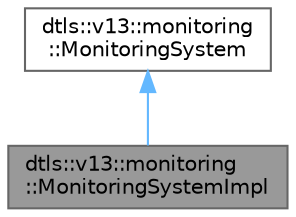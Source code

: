 digraph "dtls::v13::monitoring::MonitoringSystemImpl"
{
 // LATEX_PDF_SIZE
  bgcolor="transparent";
  edge [fontname=Helvetica,fontsize=10,labelfontname=Helvetica,labelfontsize=10];
  node [fontname=Helvetica,fontsize=10,shape=box,height=0.2,width=0.4];
  Node1 [id="Node000001",label="dtls::v13::monitoring\l::MonitoringSystemImpl",height=0.2,width=0.4,color="gray40", fillcolor="grey60", style="filled", fontcolor="black",tooltip="Monitoring system implementation."];
  Node2 -> Node1 [id="edge1_Node000001_Node000002",dir="back",color="steelblue1",style="solid",tooltip=" "];
  Node2 [id="Node000002",label="dtls::v13::monitoring\l::MonitoringSystem",height=0.2,width=0.4,color="gray40", fillcolor="white", style="filled",URL="$classdtls_1_1v13_1_1monitoring_1_1MonitoringSystem.html",tooltip="Comprehensive monitoring system."];
}

